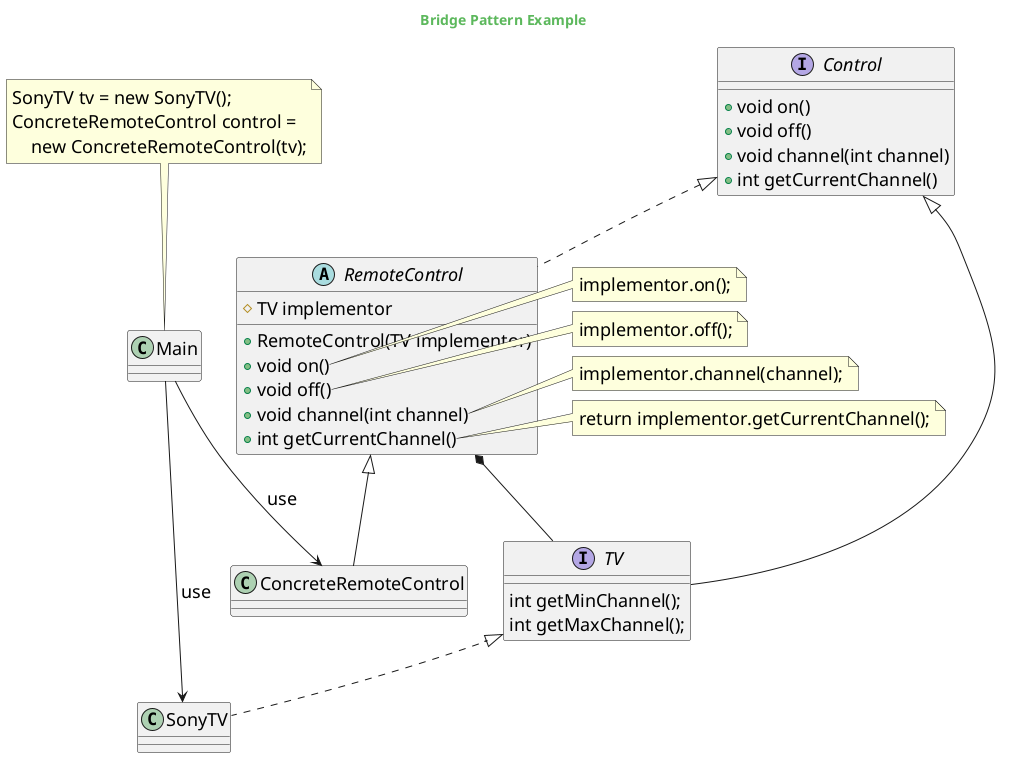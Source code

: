 @startuml

skinparam backgroundcolor transparent
skinparam classFontSize 18
skinparam noteFontSize 18
skinparam arrowFontSize 18
skinparam classAttributeFontSize 18

skinparam titleFontColor #5cb85c

Title Bridge Pattern Example

interface Control {
    + void on()
    + void off()
    + void channel(int channel)
    + int getCurrentChannel()
}

interface TV extends Control{
    int getMinChannel();
    int getMaxChannel();
}

abstract class RemoteControl implements Control{
   # TV implementor
   + RemoteControl(TV implementor)
   + void on()
   + void off()
   + void channel(int channel)
   + int getCurrentChannel()
}

RemoteControl *-- TV

note right of RemoteControl::on(
    implementor.on();
end note

note right of RemoteControl::off(
    implementor.off();
end note

note right of RemoteControl::channel(
    implementor.channel(channel);
end note

note right of RemoteControl::getCurrentChannel(
    return implementor.getCurrentChannel();
end note

class SonyTV implements TV

class ConcreteRemoteControl extends RemoteControl

class Main

Main --> SonyTV: use
Main --> ConcreteRemoteControl: use

note top of Main
    SonyTV tv = new SonyTV();
    ConcreteRemoteControl control =
        new ConcreteRemoteControl(tv);
end note


@enduml